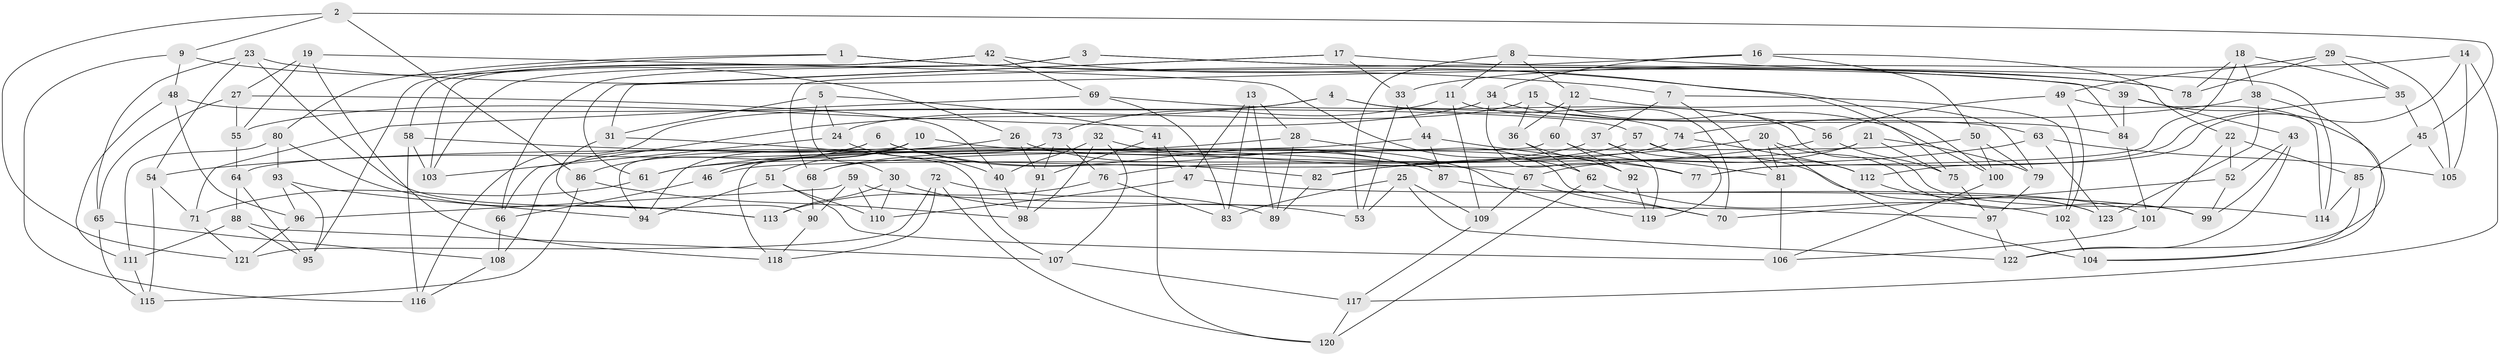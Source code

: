 // coarse degree distribution, {6: 0.45569620253164556, 4: 0.3924050632911392, 5: 0.10126582278481013, 3: 0.05063291139240506}
// Generated by graph-tools (version 1.1) at 2025/24/03/03/25 07:24:22]
// undirected, 123 vertices, 246 edges
graph export_dot {
graph [start="1"]
  node [color=gray90,style=filled];
  1;
  2;
  3;
  4;
  5;
  6;
  7;
  8;
  9;
  10;
  11;
  12;
  13;
  14;
  15;
  16;
  17;
  18;
  19;
  20;
  21;
  22;
  23;
  24;
  25;
  26;
  27;
  28;
  29;
  30;
  31;
  32;
  33;
  34;
  35;
  36;
  37;
  38;
  39;
  40;
  41;
  42;
  43;
  44;
  45;
  46;
  47;
  48;
  49;
  50;
  51;
  52;
  53;
  54;
  55;
  56;
  57;
  58;
  59;
  60;
  61;
  62;
  63;
  64;
  65;
  66;
  67;
  68;
  69;
  70;
  71;
  72;
  73;
  74;
  75;
  76;
  77;
  78;
  79;
  80;
  81;
  82;
  83;
  84;
  85;
  86;
  87;
  88;
  89;
  90;
  91;
  92;
  93;
  94;
  95;
  96;
  97;
  98;
  99;
  100;
  101;
  102;
  103;
  104;
  105;
  106;
  107;
  108;
  109;
  110;
  111;
  112;
  113;
  114;
  115;
  116;
  117;
  118;
  119;
  120;
  121;
  122;
  123;
  1 -- 95;
  1 -- 7;
  1 -- 100;
  1 -- 80;
  2 -- 121;
  2 -- 9;
  2 -- 86;
  2 -- 45;
  3 -- 78;
  3 -- 103;
  3 -- 39;
  3 -- 66;
  4 -- 56;
  4 -- 114;
  4 -- 66;
  4 -- 116;
  5 -- 24;
  5 -- 30;
  5 -- 31;
  5 -- 41;
  6 -- 87;
  6 -- 108;
  6 -- 82;
  6 -- 86;
  7 -- 37;
  7 -- 81;
  7 -- 102;
  8 -- 11;
  8 -- 84;
  8 -- 12;
  8 -- 53;
  9 -- 48;
  9 -- 26;
  9 -- 116;
  10 -- 94;
  10 -- 46;
  10 -- 77;
  10 -- 51;
  11 -- 109;
  11 -- 73;
  11 -- 63;
  12 -- 79;
  12 -- 60;
  12 -- 36;
  13 -- 83;
  13 -- 28;
  13 -- 47;
  13 -- 89;
  14 -- 105;
  14 -- 33;
  14 -- 112;
  14 -- 117;
  15 -- 36;
  15 -- 100;
  15 -- 24;
  15 -- 70;
  16 -- 22;
  16 -- 50;
  16 -- 34;
  16 -- 68;
  17 -- 114;
  17 -- 61;
  17 -- 33;
  17 -- 31;
  18 -- 78;
  18 -- 38;
  18 -- 35;
  18 -- 77;
  19 -- 27;
  19 -- 55;
  19 -- 62;
  19 -- 118;
  20 -- 81;
  20 -- 82;
  20 -- 104;
  20 -- 99;
  21 -- 75;
  21 -- 46;
  21 -- 67;
  21 -- 79;
  22 -- 52;
  22 -- 85;
  22 -- 101;
  23 -- 78;
  23 -- 54;
  23 -- 113;
  23 -- 65;
  24 -- 103;
  24 -- 40;
  25 -- 83;
  25 -- 109;
  25 -- 53;
  25 -- 122;
  26 -- 91;
  26 -- 54;
  26 -- 87;
  27 -- 65;
  27 -- 40;
  27 -- 55;
  28 -- 70;
  28 -- 89;
  28 -- 46;
  29 -- 78;
  29 -- 35;
  29 -- 49;
  29 -- 105;
  30 -- 110;
  30 -- 113;
  30 -- 53;
  31 -- 90;
  31 -- 107;
  32 -- 40;
  32 -- 119;
  32 -- 98;
  32 -- 107;
  33 -- 53;
  33 -- 44;
  34 -- 92;
  34 -- 84;
  34 -- 55;
  35 -- 45;
  35 -- 77;
  36 -- 62;
  36 -- 92;
  37 -- 61;
  37 -- 123;
  37 -- 119;
  38 -- 74;
  38 -- 123;
  38 -- 122;
  39 -- 104;
  39 -- 84;
  39 -- 43;
  40 -- 98;
  41 -- 91;
  41 -- 120;
  41 -- 47;
  42 -- 103;
  42 -- 69;
  42 -- 75;
  42 -- 58;
  43 -- 52;
  43 -- 122;
  43 -- 99;
  44 -- 77;
  44 -- 64;
  44 -- 87;
  45 -- 85;
  45 -- 105;
  46 -- 66;
  47 -- 99;
  47 -- 110;
  48 -- 111;
  48 -- 96;
  48 -- 57;
  49 -- 114;
  49 -- 102;
  49 -- 56;
  50 -- 100;
  50 -- 79;
  50 -- 68;
  51 -- 94;
  51 -- 110;
  51 -- 106;
  52 -- 99;
  52 -- 70;
  54 -- 71;
  54 -- 115;
  55 -- 64;
  56 -- 61;
  56 -- 75;
  57 -- 112;
  57 -- 68;
  57 -- 119;
  58 -- 103;
  58 -- 67;
  58 -- 116;
  59 -- 96;
  59 -- 97;
  59 -- 110;
  59 -- 90;
  60 -- 81;
  60 -- 118;
  60 -- 92;
  61 -- 71;
  62 -- 120;
  62 -- 102;
  63 -- 123;
  63 -- 82;
  63 -- 105;
  64 -- 88;
  64 -- 95;
  65 -- 115;
  65 -- 108;
  66 -- 108;
  67 -- 70;
  67 -- 109;
  68 -- 90;
  69 -- 71;
  69 -- 83;
  69 -- 74;
  71 -- 121;
  72 -- 118;
  72 -- 121;
  72 -- 120;
  72 -- 89;
  73 -- 76;
  73 -- 91;
  73 -- 94;
  74 -- 76;
  74 -- 112;
  75 -- 97;
  76 -- 83;
  76 -- 113;
  79 -- 97;
  80 -- 93;
  80 -- 113;
  80 -- 111;
  81 -- 106;
  82 -- 89;
  84 -- 101;
  85 -- 114;
  85 -- 104;
  86 -- 98;
  86 -- 115;
  87 -- 101;
  88 -- 107;
  88 -- 95;
  88 -- 111;
  90 -- 118;
  91 -- 98;
  92 -- 119;
  93 -- 95;
  93 -- 94;
  93 -- 96;
  96 -- 121;
  97 -- 122;
  100 -- 106;
  101 -- 106;
  102 -- 104;
  107 -- 117;
  108 -- 116;
  109 -- 117;
  111 -- 115;
  112 -- 123;
  117 -- 120;
}
